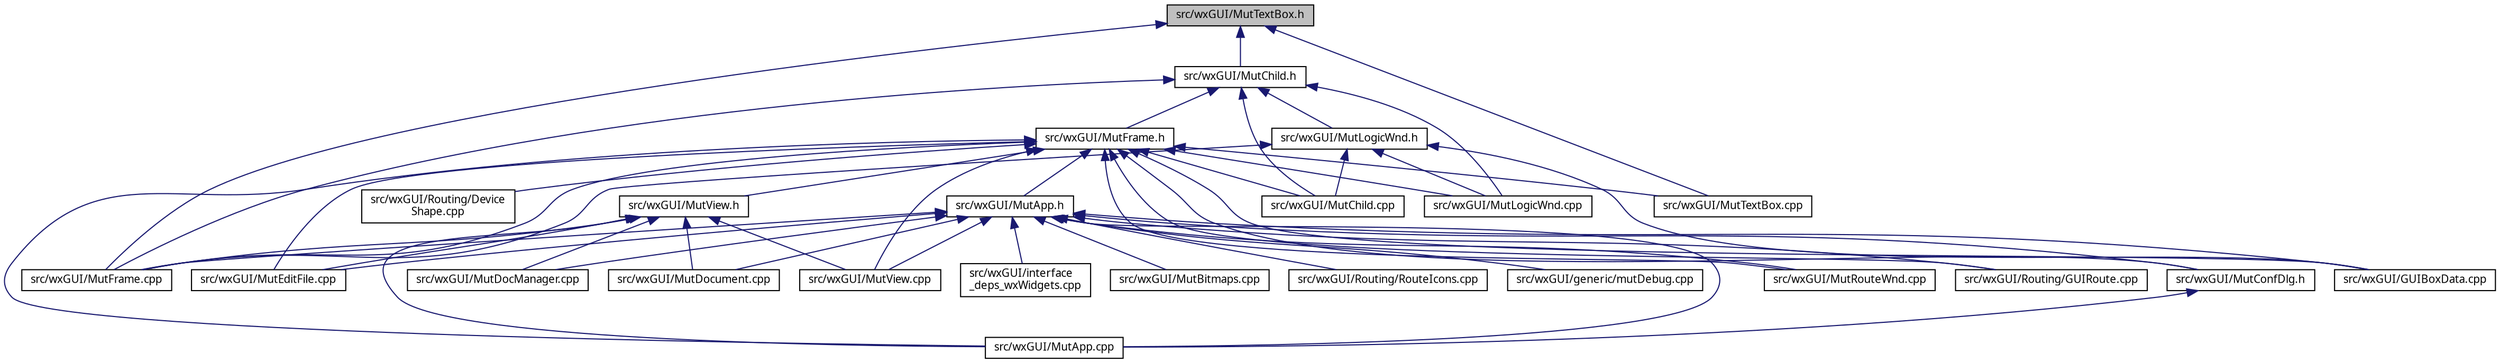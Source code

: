 digraph "src/wxGUI/MutTextBox.h"
{
  edge [fontname="Sans",fontsize="10",labelfontname="Sans",labelfontsize="10"];
  node [fontname="Sans",fontsize="10",shape=record];
  Node50 [label="src/wxGUI/MutTextBox.h",height=0.2,width=0.4,color="black", fillcolor="grey75", style="filled", fontcolor="black"];
  Node50 -> Node51 [dir="back",color="midnightblue",fontsize="10",style="solid",fontname="Sans"];
  Node51 [label="src/wxGUI/MutChild.h",height=0.2,width=0.4,color="black", fillcolor="white", style="filled",URL="$d2/df9/MutChild_8h.html",tooltip="Mutabor Mutabor Child Frame management. "];
  Node51 -> Node52 [dir="back",color="midnightblue",fontsize="10",style="solid",fontname="Sans"];
  Node52 [label="src/wxGUI/MutFrame.h",height=0.2,width=0.4,color="black", fillcolor="white", style="filled",URL="$dd/db5/MutFrame_8h.html"];
  Node52 -> Node53 [dir="back",color="midnightblue",fontsize="10",style="solid",fontname="Sans"];
  Node53 [label="src/wxGUI/MutApp.h",height=0.2,width=0.4,color="black", fillcolor="white", style="filled",URL="$db/dc1/MutApp_8h.html"];
  Node53 -> Node54 [dir="back",color="midnightblue",fontsize="10",style="solid",fontname="Sans"];
  Node54 [label="src/wxGUI/generic/mutDebug.cpp",height=0.2,width=0.4,color="black", fillcolor="white", style="filled",URL="$d4/dc0/mutDebug_8cpp.html",tooltip="Some functions and classes to help to debug Mutabor. "];
  Node53 -> Node55 [dir="back",color="midnightblue",fontsize="10",style="solid",fontname="Sans"];
  Node55 [label="src/wxGUI/GUIBoxData.cpp",height=0.2,width=0.4,color="black", fillcolor="white", style="filled",URL="$d2/dd3/GUIBoxData_8cpp.html"];
  Node53 -> Node56 [dir="back",color="midnightblue",fontsize="10",style="solid",fontname="Sans"];
  Node56 [label="src/wxGUI/interface\l_deps_wxWidgets.cpp",height=0.2,width=0.4,color="black", fillcolor="white", style="filled",URL="$df/dff/interface__deps__wxWidgets_8cpp.html"];
  Node53 -> Node57 [dir="back",color="midnightblue",fontsize="10",style="solid",fontname="Sans"];
  Node57 [label="src/wxGUI/MutApp.cpp",height=0.2,width=0.4,color="black", fillcolor="white", style="filled",URL="$d5/d1c/MutApp_8cpp.html",tooltip="Mutabor Application. "];
  Node53 -> Node58 [dir="back",color="midnightblue",fontsize="10",style="solid",fontname="Sans"];
  Node58 [label="src/wxGUI/MutConfDlg.h",height=0.2,width=0.4,color="black", fillcolor="white", style="filled",URL="$d9/d8f/MutConfDlg_8h.html"];
  Node58 -> Node57 [dir="back",color="midnightblue",fontsize="10",style="solid",fontname="Sans"];
  Node53 -> Node59 [dir="back",color="midnightblue",fontsize="10",style="solid",fontname="Sans"];
  Node59 [label="src/wxGUI/MutBitmaps.cpp",height=0.2,width=0.4,color="black", fillcolor="white", style="filled",URL="$d7/db6/MutBitmaps_8cpp.html",tooltip="Mutabor Bitmaps. "];
  Node53 -> Node60 [dir="back",color="midnightblue",fontsize="10",style="solid",fontname="Sans"];
  Node60 [label="src/wxGUI/MutDocManager.cpp",height=0.2,width=0.4,color="black", fillcolor="white", style="filled",URL="$dd/db0/MutDocManager_8cpp.html"];
  Node53 -> Node61 [dir="back",color="midnightblue",fontsize="10",style="solid",fontname="Sans"];
  Node61 [label="src/wxGUI/MutDocument.cpp",height=0.2,width=0.4,color="black", fillcolor="white", style="filled",URL="$d6/d3b/MutDocument_8cpp.html",tooltip="Document/View Document class for Mutabor source files. "];
  Node53 -> Node62 [dir="back",color="midnightblue",fontsize="10",style="solid",fontname="Sans"];
  Node62 [label="src/wxGUI/MutEditFile.cpp",height=0.2,width=0.4,color="black", fillcolor="white", style="filled",URL="$d1/da4/MutEditFile_8cpp.html",tooltip="Mutabor Edit window for Mutabor-files. "];
  Node53 -> Node63 [dir="back",color="midnightblue",fontsize="10",style="solid",fontname="Sans"];
  Node63 [label="src/wxGUI/MutFrame.cpp",height=0.2,width=0.4,color="black", fillcolor="white", style="filled",URL="$dc/df3/MutFrame_8cpp.html",tooltip="Mutabor Frame. "];
  Node53 -> Node64 [dir="back",color="midnightblue",fontsize="10",style="solid",fontname="Sans"];
  Node64 [label="src/wxGUI/MutRouteWnd.cpp",height=0.2,width=0.4,color="black", fillcolor="white", style="filled",URL="$dc/def/MutRouteWnd_8cpp.html",tooltip="Routing window. "];
  Node53 -> Node65 [dir="back",color="midnightblue",fontsize="10",style="solid",fontname="Sans"];
  Node65 [label="src/wxGUI/MutView.cpp",height=0.2,width=0.4,color="black", fillcolor="white", style="filled",URL="$d8/d33/MutView_8cpp.html",tooltip="Document/View View class for Mutabor source files. "];
  Node53 -> Node66 [dir="back",color="midnightblue",fontsize="10",style="solid",fontname="Sans"];
  Node66 [label="src/wxGUI/Routing/GUIRoute.cpp",height=0.2,width=0.4,color="black", fillcolor="white", style="filled",URL="$d4/dee/GUIRoute_8cpp.html"];
  Node53 -> Node67 [dir="back",color="midnightblue",fontsize="10",style="solid",fontname="Sans"];
  Node67 [label="src/wxGUI/Routing/RouteIcons.cpp",height=0.2,width=0.4,color="black", fillcolor="white", style="filled",URL="$d1/d28/RouteIcons_8cpp.html",tooltip="Devices base classes. "];
  Node52 -> Node55 [dir="back",color="midnightblue",fontsize="10",style="solid",fontname="Sans"];
  Node52 -> Node57 [dir="back",color="midnightblue",fontsize="10",style="solid",fontname="Sans"];
  Node52 -> Node68 [dir="back",color="midnightblue",fontsize="10",style="solid",fontname="Sans"];
  Node68 [label="src/wxGUI/MutView.h",height=0.2,width=0.4,color="black", fillcolor="white", style="filled",URL="$d0/d9e/MutView_8h.html"];
  Node68 -> Node57 [dir="back",color="midnightblue",fontsize="10",style="solid",fontname="Sans"];
  Node68 -> Node60 [dir="back",color="midnightblue",fontsize="10",style="solid",fontname="Sans"];
  Node68 -> Node61 [dir="back",color="midnightblue",fontsize="10",style="solid",fontname="Sans"];
  Node68 -> Node62 [dir="back",color="midnightblue",fontsize="10",style="solid",fontname="Sans"];
  Node68 -> Node63 [dir="back",color="midnightblue",fontsize="10",style="solid",fontname="Sans"];
  Node68 -> Node65 [dir="back",color="midnightblue",fontsize="10",style="solid",fontname="Sans"];
  Node52 -> Node58 [dir="back",color="midnightblue",fontsize="10",style="solid",fontname="Sans"];
  Node52 -> Node69 [dir="back",color="midnightblue",fontsize="10",style="solid",fontname="Sans"];
  Node69 [label="src/wxGUI/MutChild.cpp",height=0.2,width=0.4,color="black", fillcolor="white", style="filled",URL="$da/d72/MutChild_8cpp.html"];
  Node52 -> Node62 [dir="back",color="midnightblue",fontsize="10",style="solid",fontname="Sans"];
  Node52 -> Node63 [dir="back",color="midnightblue",fontsize="10",style="solid",fontname="Sans"];
  Node52 -> Node70 [dir="back",color="midnightblue",fontsize="10",style="solid",fontname="Sans"];
  Node70 [label="src/wxGUI/MutLogicWnd.cpp",height=0.2,width=0.4,color="black", fillcolor="white", style="filled",URL="$df/d11/MutLogicWnd_8cpp.html",tooltip="Logic window. "];
  Node52 -> Node64 [dir="back",color="midnightblue",fontsize="10",style="solid",fontname="Sans"];
  Node52 -> Node71 [dir="back",color="midnightblue",fontsize="10",style="solid",fontname="Sans"];
  Node71 [label="src/wxGUI/MutTextBox.cpp",height=0.2,width=0.4,color="black", fillcolor="white", style="filled",URL="$df/d3c/MutTextBox_8cpp.html",tooltip="Textbox for Lists. "];
  Node52 -> Node65 [dir="back",color="midnightblue",fontsize="10",style="solid",fontname="Sans"];
  Node52 -> Node72 [dir="back",color="midnightblue",fontsize="10",style="solid",fontname="Sans"];
  Node72 [label="src/wxGUI/Routing/Device\lShape.cpp",height=0.2,width=0.4,color="black", fillcolor="white", style="filled",URL="$d9/d94/DeviceShape_8cpp.html",tooltip="Device shape base class for route window. "];
  Node52 -> Node66 [dir="back",color="midnightblue",fontsize="10",style="solid",fontname="Sans"];
  Node51 -> Node73 [dir="back",color="midnightblue",fontsize="10",style="solid",fontname="Sans"];
  Node73 [label="src/wxGUI/MutLogicWnd.h",height=0.2,width=0.4,color="black", fillcolor="white", style="filled",URL="$d6/d81/MutLogicWnd_8h.html"];
  Node73 -> Node55 [dir="back",color="midnightblue",fontsize="10",style="solid",fontname="Sans"];
  Node73 -> Node69 [dir="back",color="midnightblue",fontsize="10",style="solid",fontname="Sans"];
  Node73 -> Node63 [dir="back",color="midnightblue",fontsize="10",style="solid",fontname="Sans"];
  Node73 -> Node70 [dir="back",color="midnightblue",fontsize="10",style="solid",fontname="Sans"];
  Node51 -> Node69 [dir="back",color="midnightblue",fontsize="10",style="solid",fontname="Sans"];
  Node51 -> Node63 [dir="back",color="midnightblue",fontsize="10",style="solid",fontname="Sans"];
  Node51 -> Node70 [dir="back",color="midnightblue",fontsize="10",style="solid",fontname="Sans"];
  Node50 -> Node63 [dir="back",color="midnightblue",fontsize="10",style="solid",fontname="Sans"];
  Node50 -> Node71 [dir="back",color="midnightblue",fontsize="10",style="solid",fontname="Sans"];
}
